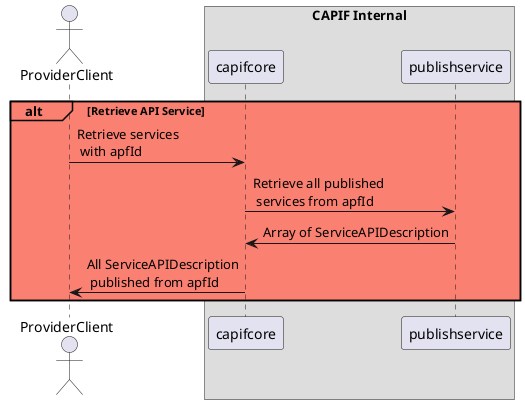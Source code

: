 @startuml  Retrieve all published APIs
actor ProviderClient
box "CAPIF Internal"
participant capifcore
participant publishservice
end box

alt#Salmon #Salmon Retrieve API Service
    ProviderClient->capifcore: Retrieve services\n with apfId
    capifcore->publishservice: Retrieve all published\n services from apfId
    publishservice->capifcore: Array of ServiceAPIDescription
    capifcore->ProviderClient: All ServiceAPIDescription\n published from apfId
end

@enduml